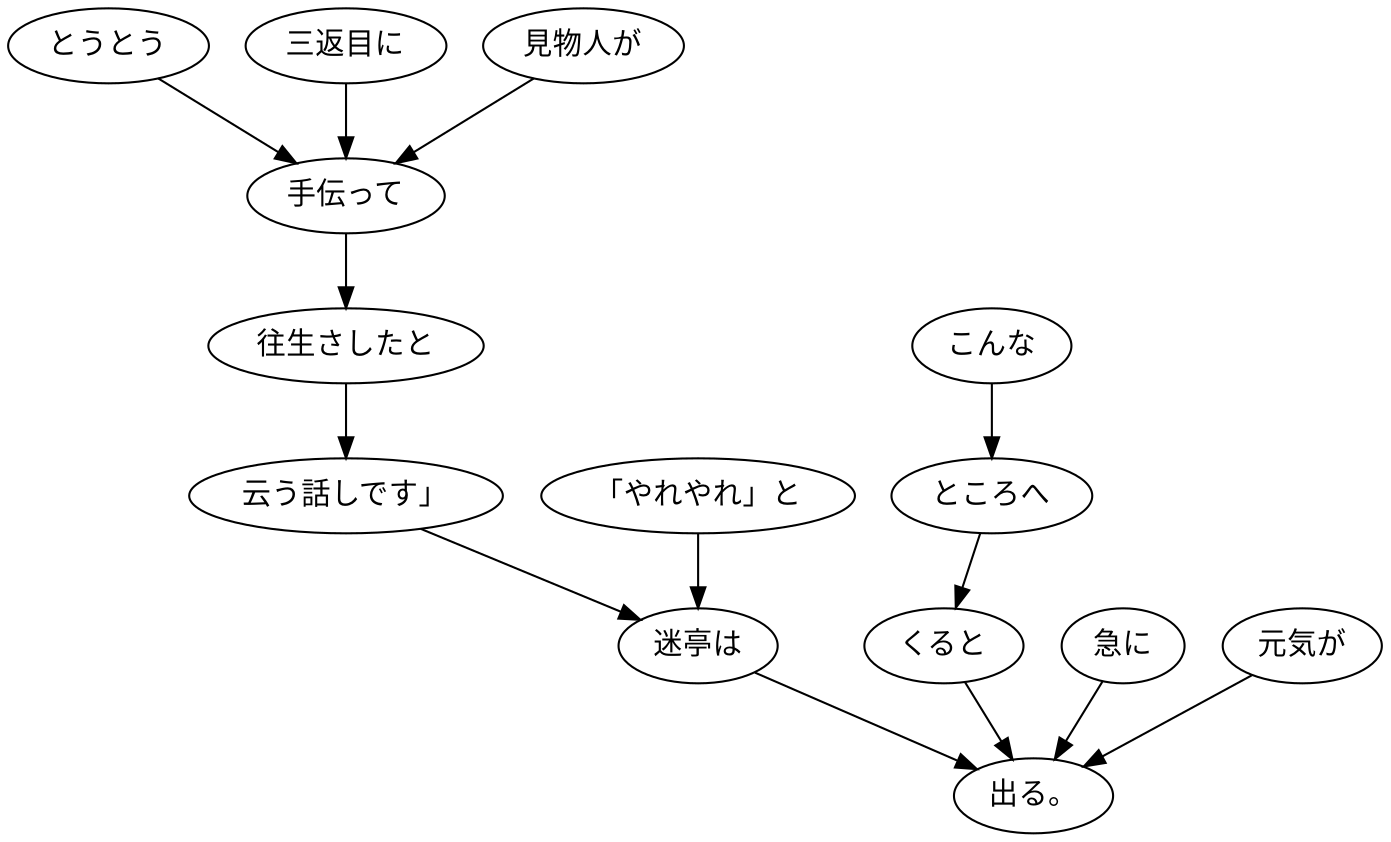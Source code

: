 digraph graph1531 {
	node0 [label="とうとう"];
	node1 [label="三返目に"];
	node2 [label="見物人が"];
	node3 [label="手伝って"];
	node4 [label="往生さしたと"];
	node5 [label="云う話しです」"];
	node6 [label="「やれやれ」と"];
	node7 [label="迷亭は"];
	node8 [label="こんな"];
	node9 [label="ところへ"];
	node10 [label="くると"];
	node11 [label="急に"];
	node12 [label="元気が"];
	node13 [label="出る。"];
	node0 -> node3;
	node1 -> node3;
	node2 -> node3;
	node3 -> node4;
	node4 -> node5;
	node5 -> node7;
	node6 -> node7;
	node7 -> node13;
	node8 -> node9;
	node9 -> node10;
	node10 -> node13;
	node11 -> node13;
	node12 -> node13;
}
